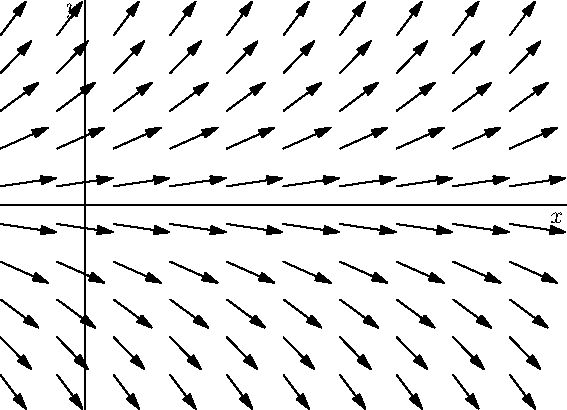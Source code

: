 size(10cm,0);
import contour;
import stats;
import graph;

xlimits( -1, 5);  
ylimits( -2, 2);  
yaxis("$y$");
xaxis("$x$");

path vector(pair z) {return
(0,0)--(1/(sqrt(1+(z.y)^2)),z.y/(sqrt(1+(z.y)^2)));}

add(vectorfield(vector,(-1,-2),(5,2)));

